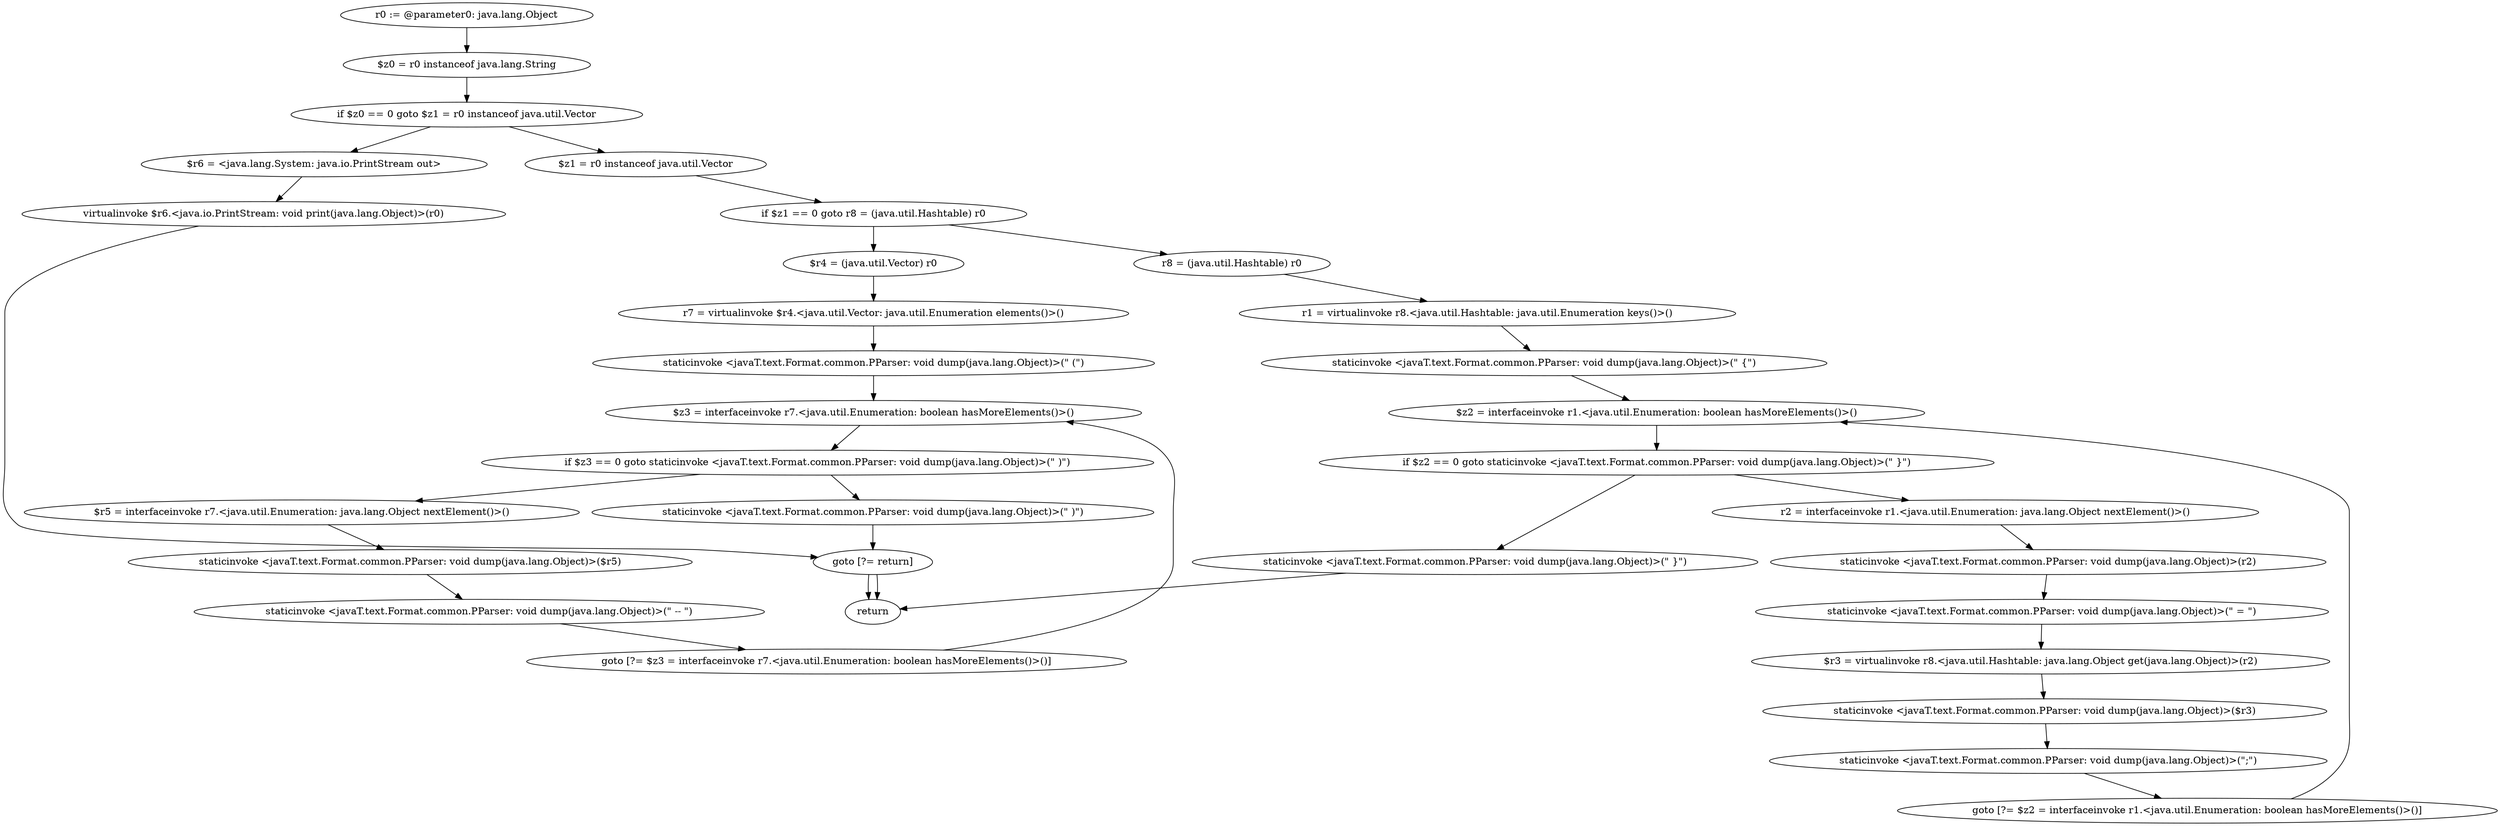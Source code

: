 digraph "unitGraph" {
    "r0 := @parameter0: java.lang.Object"
    "$z0 = r0 instanceof java.lang.String"
    "if $z0 == 0 goto $z1 = r0 instanceof java.util.Vector"
    "$r6 = <java.lang.System: java.io.PrintStream out>"
    "virtualinvoke $r6.<java.io.PrintStream: void print(java.lang.Object)>(r0)"
    "goto [?= return]"
    "$z1 = r0 instanceof java.util.Vector"
    "if $z1 == 0 goto r8 = (java.util.Hashtable) r0"
    "$r4 = (java.util.Vector) r0"
    "r7 = virtualinvoke $r4.<java.util.Vector: java.util.Enumeration elements()>()"
    "staticinvoke <javaT.text.Format.common.PParser: void dump(java.lang.Object)>(\" (\")"
    "$z3 = interfaceinvoke r7.<java.util.Enumeration: boolean hasMoreElements()>()"
    "if $z3 == 0 goto staticinvoke <javaT.text.Format.common.PParser: void dump(java.lang.Object)>(\" )\")"
    "$r5 = interfaceinvoke r7.<java.util.Enumeration: java.lang.Object nextElement()>()"
    "staticinvoke <javaT.text.Format.common.PParser: void dump(java.lang.Object)>($r5)"
    "staticinvoke <javaT.text.Format.common.PParser: void dump(java.lang.Object)>(\" -- \")"
    "goto [?= $z3 = interfaceinvoke r7.<java.util.Enumeration: boolean hasMoreElements()>()]"
    "staticinvoke <javaT.text.Format.common.PParser: void dump(java.lang.Object)>(\" )\")"
    "r8 = (java.util.Hashtable) r0"
    "r1 = virtualinvoke r8.<java.util.Hashtable: java.util.Enumeration keys()>()"
    "staticinvoke <javaT.text.Format.common.PParser: void dump(java.lang.Object)>(\" {\")"
    "$z2 = interfaceinvoke r1.<java.util.Enumeration: boolean hasMoreElements()>()"
    "if $z2 == 0 goto staticinvoke <javaT.text.Format.common.PParser: void dump(java.lang.Object)>(\" }\")"
    "r2 = interfaceinvoke r1.<java.util.Enumeration: java.lang.Object nextElement()>()"
    "staticinvoke <javaT.text.Format.common.PParser: void dump(java.lang.Object)>(r2)"
    "staticinvoke <javaT.text.Format.common.PParser: void dump(java.lang.Object)>(\" = \")"
    "$r3 = virtualinvoke r8.<java.util.Hashtable: java.lang.Object get(java.lang.Object)>(r2)"
    "staticinvoke <javaT.text.Format.common.PParser: void dump(java.lang.Object)>($r3)"
    "staticinvoke <javaT.text.Format.common.PParser: void dump(java.lang.Object)>(\";\")"
    "goto [?= $z2 = interfaceinvoke r1.<java.util.Enumeration: boolean hasMoreElements()>()]"
    "staticinvoke <javaT.text.Format.common.PParser: void dump(java.lang.Object)>(\" }\")"
    "return"
    "r0 := @parameter0: java.lang.Object"->"$z0 = r0 instanceof java.lang.String";
    "$z0 = r0 instanceof java.lang.String"->"if $z0 == 0 goto $z1 = r0 instanceof java.util.Vector";
    "if $z0 == 0 goto $z1 = r0 instanceof java.util.Vector"->"$r6 = <java.lang.System: java.io.PrintStream out>";
    "if $z0 == 0 goto $z1 = r0 instanceof java.util.Vector"->"$z1 = r0 instanceof java.util.Vector";
    "$r6 = <java.lang.System: java.io.PrintStream out>"->"virtualinvoke $r6.<java.io.PrintStream: void print(java.lang.Object)>(r0)";
    "virtualinvoke $r6.<java.io.PrintStream: void print(java.lang.Object)>(r0)"->"goto [?= return]";
    "goto [?= return]"->"return";
    "$z1 = r0 instanceof java.util.Vector"->"if $z1 == 0 goto r8 = (java.util.Hashtable) r0";
    "if $z1 == 0 goto r8 = (java.util.Hashtable) r0"->"$r4 = (java.util.Vector) r0";
    "if $z1 == 0 goto r8 = (java.util.Hashtable) r0"->"r8 = (java.util.Hashtable) r0";
    "$r4 = (java.util.Vector) r0"->"r7 = virtualinvoke $r4.<java.util.Vector: java.util.Enumeration elements()>()";
    "r7 = virtualinvoke $r4.<java.util.Vector: java.util.Enumeration elements()>()"->"staticinvoke <javaT.text.Format.common.PParser: void dump(java.lang.Object)>(\" (\")";
    "staticinvoke <javaT.text.Format.common.PParser: void dump(java.lang.Object)>(\" (\")"->"$z3 = interfaceinvoke r7.<java.util.Enumeration: boolean hasMoreElements()>()";
    "$z3 = interfaceinvoke r7.<java.util.Enumeration: boolean hasMoreElements()>()"->"if $z3 == 0 goto staticinvoke <javaT.text.Format.common.PParser: void dump(java.lang.Object)>(\" )\")";
    "if $z3 == 0 goto staticinvoke <javaT.text.Format.common.PParser: void dump(java.lang.Object)>(\" )\")"->"$r5 = interfaceinvoke r7.<java.util.Enumeration: java.lang.Object nextElement()>()";
    "if $z3 == 0 goto staticinvoke <javaT.text.Format.common.PParser: void dump(java.lang.Object)>(\" )\")"->"staticinvoke <javaT.text.Format.common.PParser: void dump(java.lang.Object)>(\" )\")";
    "$r5 = interfaceinvoke r7.<java.util.Enumeration: java.lang.Object nextElement()>()"->"staticinvoke <javaT.text.Format.common.PParser: void dump(java.lang.Object)>($r5)";
    "staticinvoke <javaT.text.Format.common.PParser: void dump(java.lang.Object)>($r5)"->"staticinvoke <javaT.text.Format.common.PParser: void dump(java.lang.Object)>(\" -- \")";
    "staticinvoke <javaT.text.Format.common.PParser: void dump(java.lang.Object)>(\" -- \")"->"goto [?= $z3 = interfaceinvoke r7.<java.util.Enumeration: boolean hasMoreElements()>()]";
    "goto [?= $z3 = interfaceinvoke r7.<java.util.Enumeration: boolean hasMoreElements()>()]"->"$z3 = interfaceinvoke r7.<java.util.Enumeration: boolean hasMoreElements()>()";
    "staticinvoke <javaT.text.Format.common.PParser: void dump(java.lang.Object)>(\" )\")"->"goto [?= return]";
    "goto [?= return]"->"return";
    "r8 = (java.util.Hashtable) r0"->"r1 = virtualinvoke r8.<java.util.Hashtable: java.util.Enumeration keys()>()";
    "r1 = virtualinvoke r8.<java.util.Hashtable: java.util.Enumeration keys()>()"->"staticinvoke <javaT.text.Format.common.PParser: void dump(java.lang.Object)>(\" {\")";
    "staticinvoke <javaT.text.Format.common.PParser: void dump(java.lang.Object)>(\" {\")"->"$z2 = interfaceinvoke r1.<java.util.Enumeration: boolean hasMoreElements()>()";
    "$z2 = interfaceinvoke r1.<java.util.Enumeration: boolean hasMoreElements()>()"->"if $z2 == 0 goto staticinvoke <javaT.text.Format.common.PParser: void dump(java.lang.Object)>(\" }\")";
    "if $z2 == 0 goto staticinvoke <javaT.text.Format.common.PParser: void dump(java.lang.Object)>(\" }\")"->"r2 = interfaceinvoke r1.<java.util.Enumeration: java.lang.Object nextElement()>()";
    "if $z2 == 0 goto staticinvoke <javaT.text.Format.common.PParser: void dump(java.lang.Object)>(\" }\")"->"staticinvoke <javaT.text.Format.common.PParser: void dump(java.lang.Object)>(\" }\")";
    "r2 = interfaceinvoke r1.<java.util.Enumeration: java.lang.Object nextElement()>()"->"staticinvoke <javaT.text.Format.common.PParser: void dump(java.lang.Object)>(r2)";
    "staticinvoke <javaT.text.Format.common.PParser: void dump(java.lang.Object)>(r2)"->"staticinvoke <javaT.text.Format.common.PParser: void dump(java.lang.Object)>(\" = \")";
    "staticinvoke <javaT.text.Format.common.PParser: void dump(java.lang.Object)>(\" = \")"->"$r3 = virtualinvoke r8.<java.util.Hashtable: java.lang.Object get(java.lang.Object)>(r2)";
    "$r3 = virtualinvoke r8.<java.util.Hashtable: java.lang.Object get(java.lang.Object)>(r2)"->"staticinvoke <javaT.text.Format.common.PParser: void dump(java.lang.Object)>($r3)";
    "staticinvoke <javaT.text.Format.common.PParser: void dump(java.lang.Object)>($r3)"->"staticinvoke <javaT.text.Format.common.PParser: void dump(java.lang.Object)>(\";\")";
    "staticinvoke <javaT.text.Format.common.PParser: void dump(java.lang.Object)>(\";\")"->"goto [?= $z2 = interfaceinvoke r1.<java.util.Enumeration: boolean hasMoreElements()>()]";
    "goto [?= $z2 = interfaceinvoke r1.<java.util.Enumeration: boolean hasMoreElements()>()]"->"$z2 = interfaceinvoke r1.<java.util.Enumeration: boolean hasMoreElements()>()";
    "staticinvoke <javaT.text.Format.common.PParser: void dump(java.lang.Object)>(\" }\")"->"return";
}
